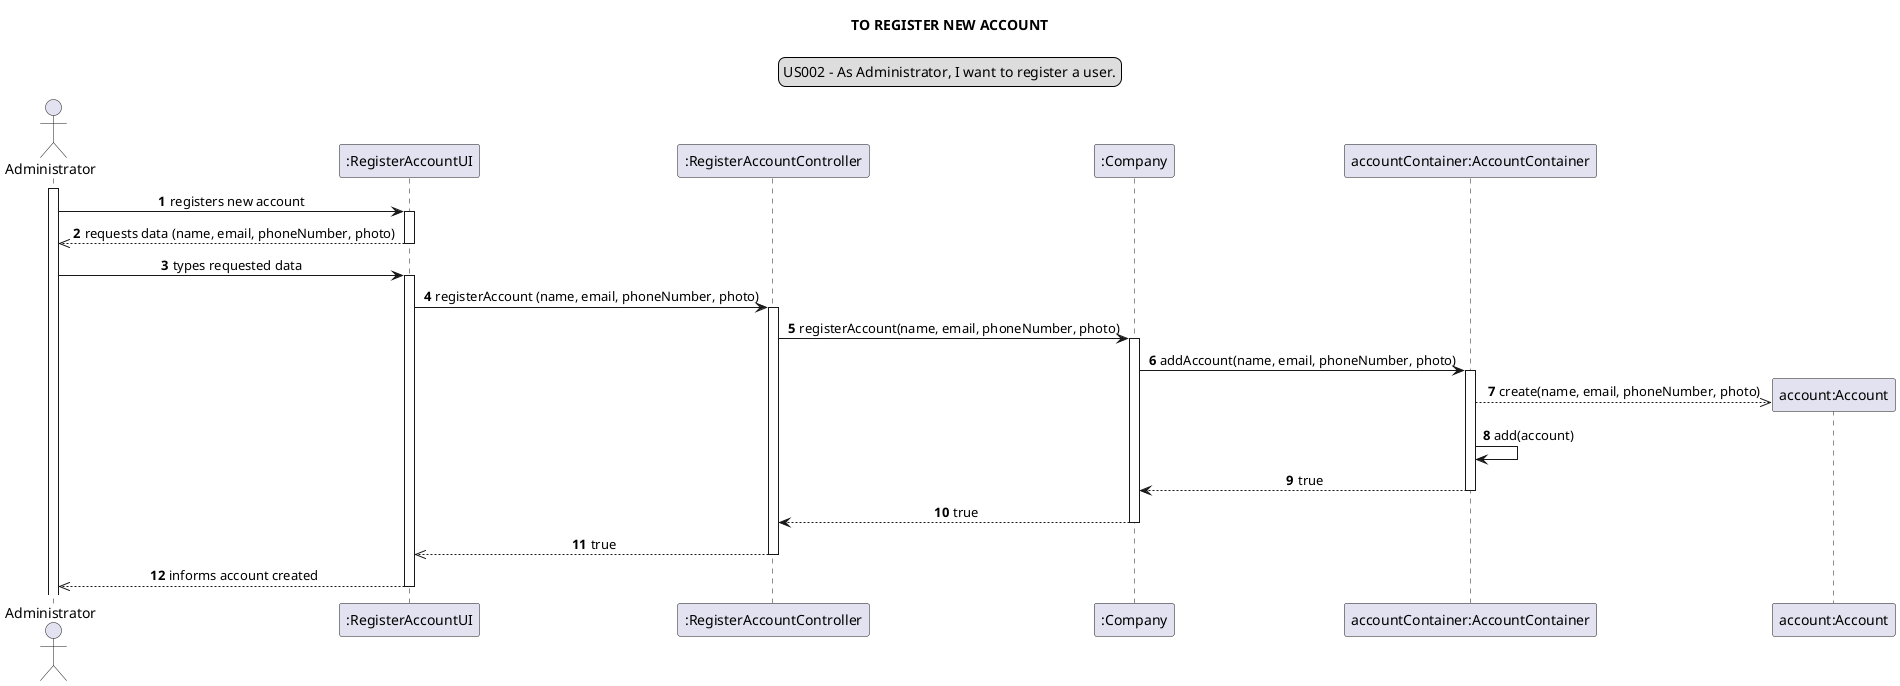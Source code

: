 @startuml
skinparam sequenceMessageAlign center
title TO REGISTER NEW ACCOUNT
legend top
US002 - As Administrator, I want to register a user.
end legend
autonumber
actor Administrator
participant ":RegisterAccountUI" as ui
participant ":RegisterAccountController" as controller
participant ":Company" as comp
participant "accountContainer:AccountContainer" as AC
participant "account:Account" as account
activate Administrator
Administrator -> ui: registers new account
activate ui
ui -->> Administrator: requests data (name, email, phoneNumber, photo)
deactivate ui
Administrator -> ui: types requested data
activate ui
ui -> controller: registerAccount (name, email, phoneNumber, photo)
activate controller
controller -> comp: registerAccount(name, email, phoneNumber, photo)
activate comp
comp -> AC: addAccount(name, email, phoneNumber, photo)
create account
activate AC
AC -->> account: create(name, email, phoneNumber, photo)
AC -> AC: add(account)
AC --> comp: true
deactivate AC
comp --> controller: true
deactivate comp
controller -->> ui: true
deactivate controller
ui-->> Administrator: informs account created
deactivate ui
@enduml
